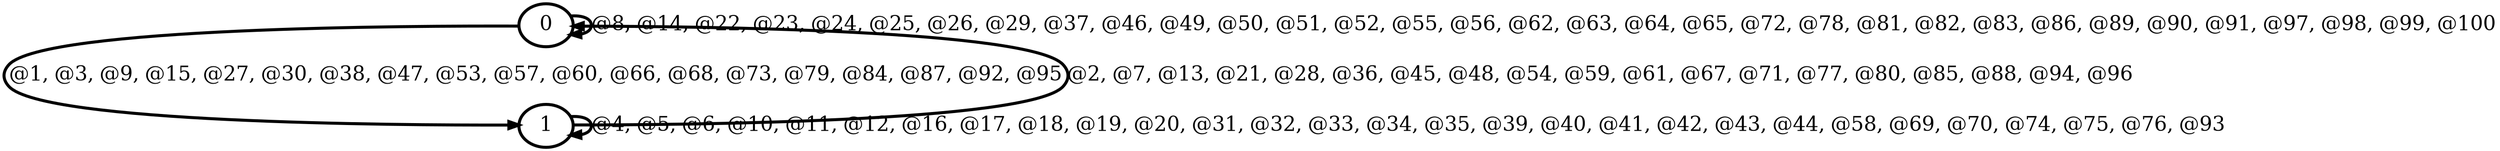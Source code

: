 digraph G {
        node [style=rounded, penwidth=3, fontsize=20, shape=oval];
        "0" -> "1" [label="@1, @3, @9, @15, @27, @30, @38, @47, @53, @57, @60, @66, @68, @73, @79, @84, @87, @92, @95", color=black,arrowsize=1,style=bold,penwidth=3,fontsize=20];
"1" -> "0" [label="@2, @7, @13, @21, @28, @36, @45, @48, @54, @59, @61, @67, @71, @77, @80, @85, @88, @94, @96", color=black,arrowsize=1,style=bold,penwidth=3,fontsize=20];
"1" -> "1" [label="@4, @5, @6, @10, @11, @12, @16, @17, @18, @19, @20, @31, @32, @33, @34, @35, @39, @40, @41, @42, @43, @44, @58, @69, @70, @74, @75, @76, @93", color=black,arrowsize=1,style=bold,penwidth=3,fontsize=20];
"0" -> "0" [label="@8, @14, @22, @23, @24, @25, @26, @29, @37, @46, @49, @50, @51, @52, @55, @56, @62, @63, @64, @65, @72, @78, @81, @82, @83, @86, @89, @90, @91, @97, @98, @99, @100", color=black,arrowsize=1,style=bold,penwidth=3,fontsize=20];
}
